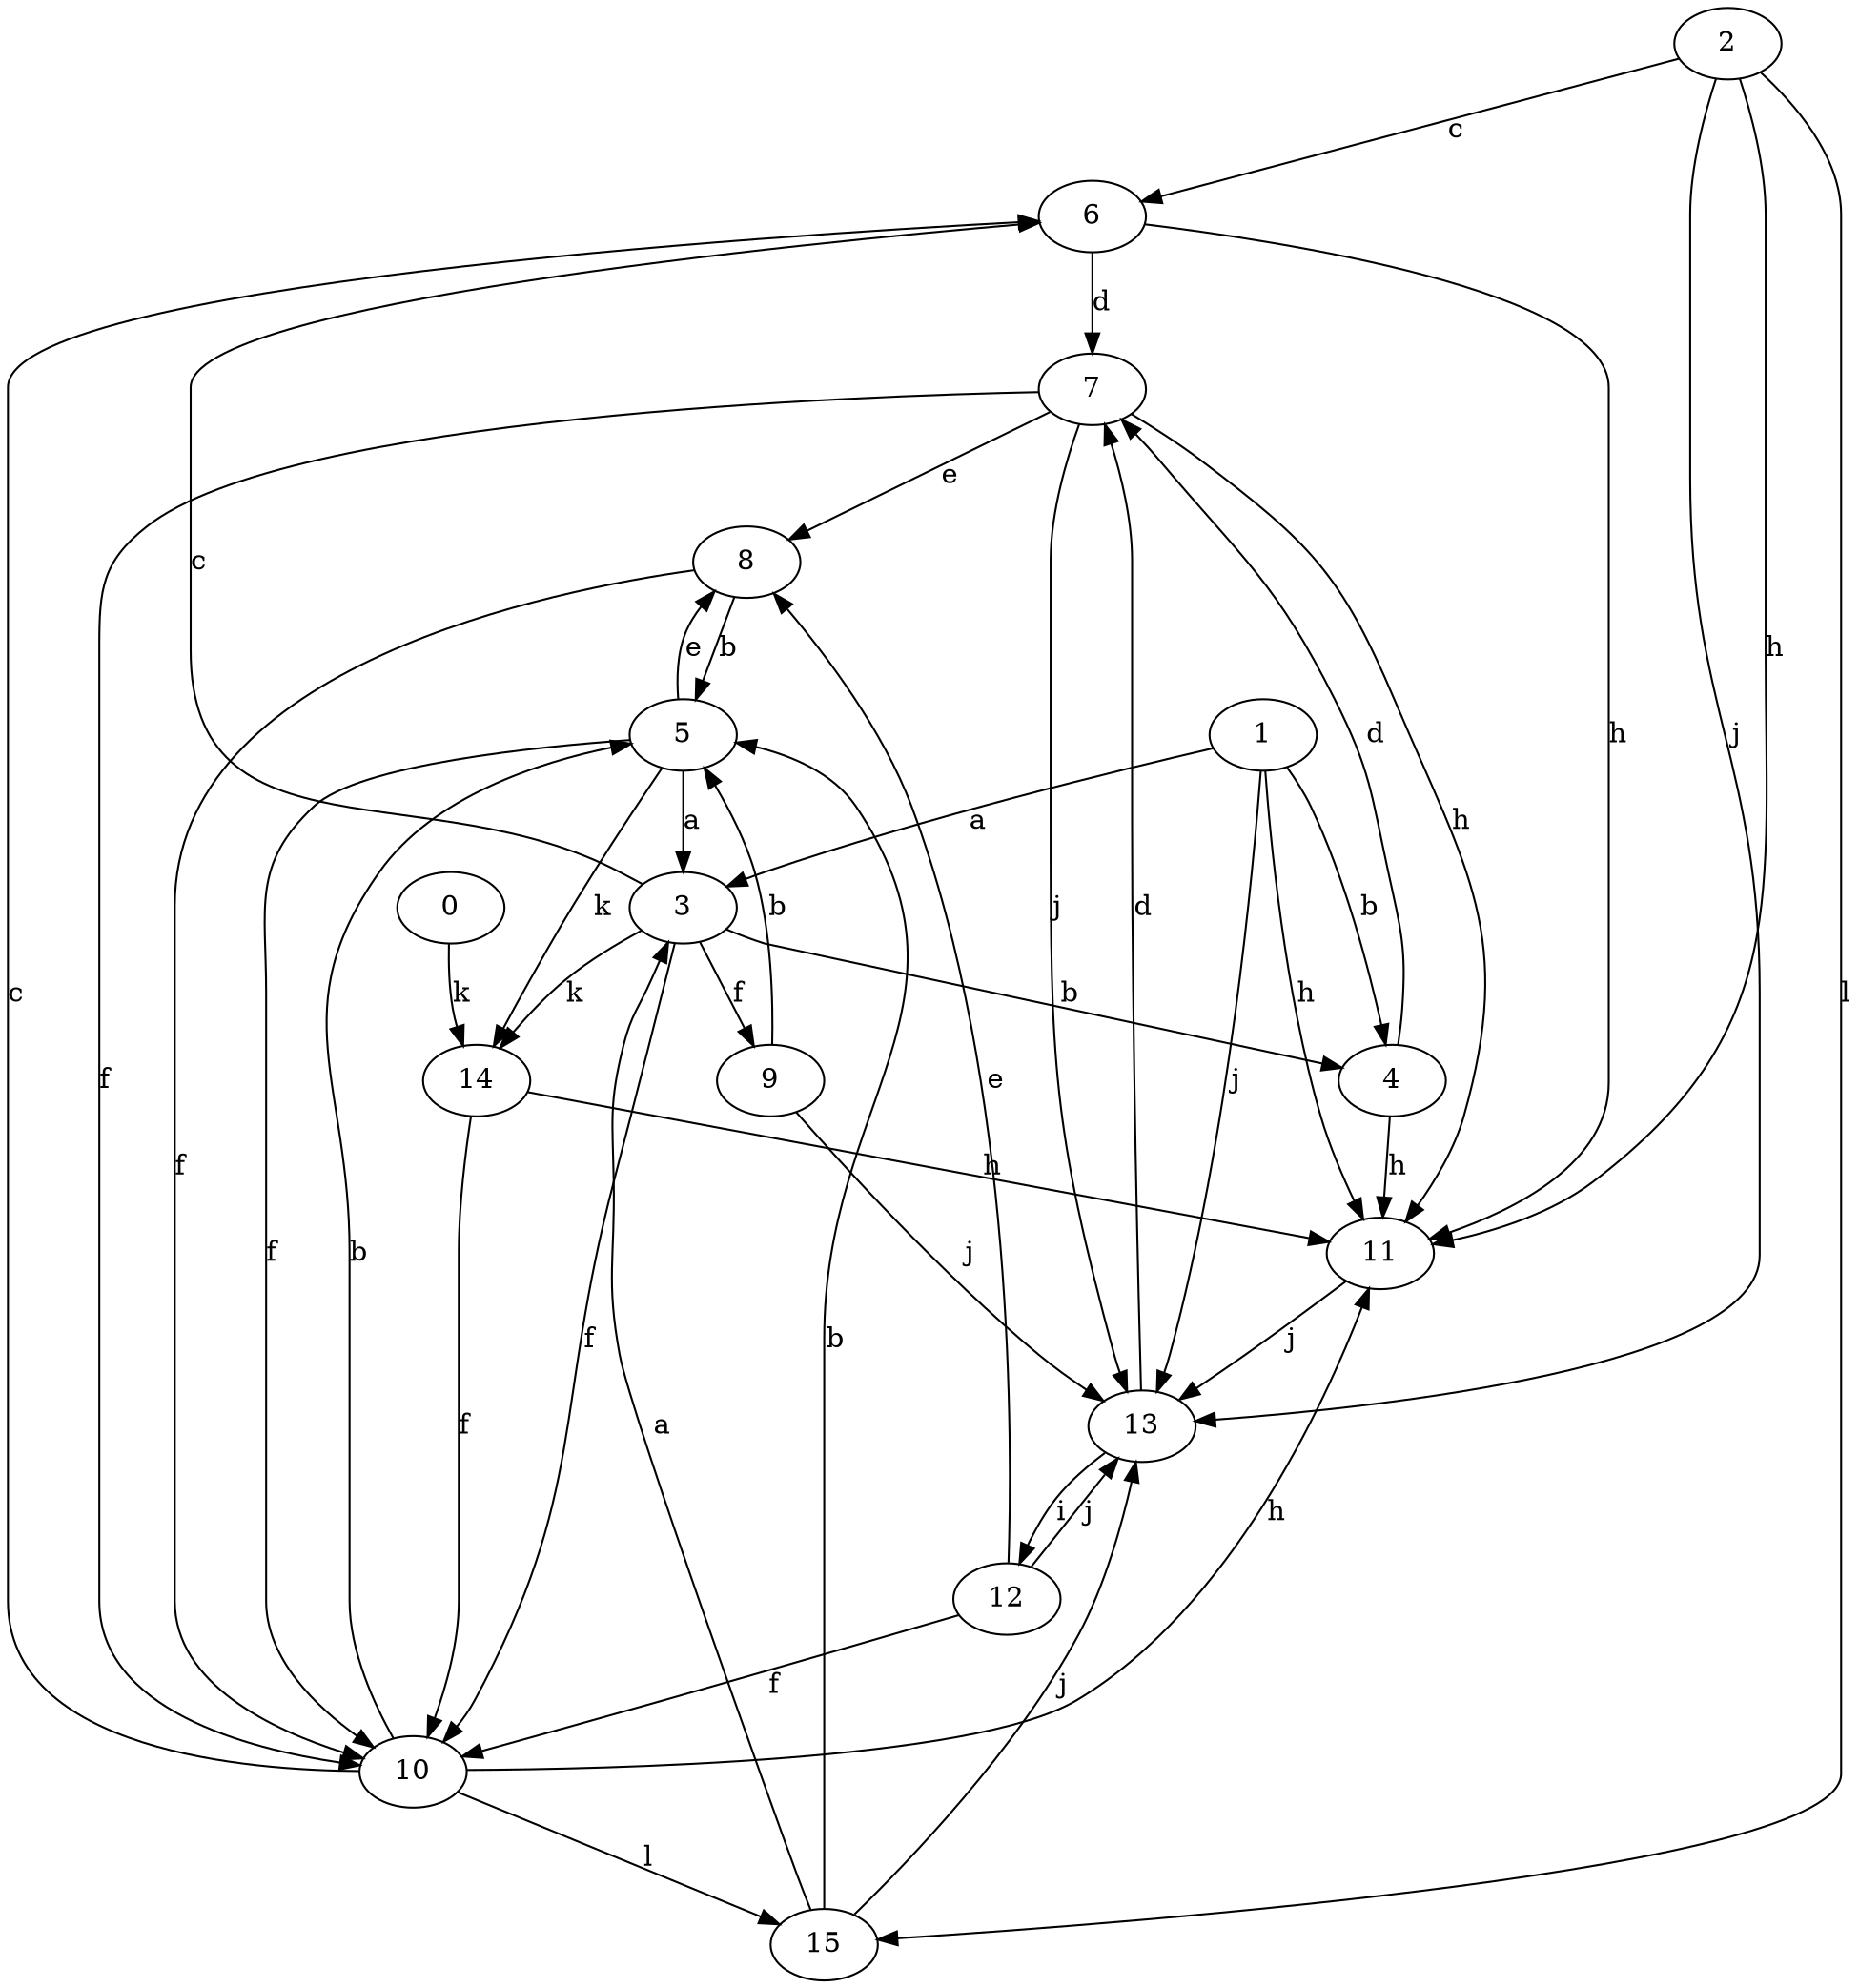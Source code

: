 strict digraph  {
2;
3;
4;
5;
6;
7;
8;
9;
0;
10;
11;
12;
1;
13;
14;
15;
2 -> 6  [label=c];
2 -> 11  [label=h];
2 -> 13  [label=j];
2 -> 15  [label=l];
3 -> 4  [label=b];
3 -> 6  [label=c];
3 -> 9  [label=f];
3 -> 10  [label=f];
3 -> 14  [label=k];
4 -> 7  [label=d];
4 -> 11  [label=h];
5 -> 3  [label=a];
5 -> 8  [label=e];
5 -> 10  [label=f];
5 -> 14  [label=k];
6 -> 7  [label=d];
6 -> 11  [label=h];
7 -> 8  [label=e];
7 -> 10  [label=f];
7 -> 11  [label=h];
7 -> 13  [label=j];
8 -> 5  [label=b];
8 -> 10  [label=f];
9 -> 5  [label=b];
9 -> 13  [label=j];
0 -> 14  [label=k];
10 -> 5  [label=b];
10 -> 6  [label=c];
10 -> 11  [label=h];
10 -> 15  [label=l];
11 -> 13  [label=j];
12 -> 8  [label=e];
12 -> 10  [label=f];
12 -> 13  [label=j];
1 -> 3  [label=a];
1 -> 4  [label=b];
1 -> 11  [label=h];
1 -> 13  [label=j];
13 -> 7  [label=d];
13 -> 12  [label=i];
14 -> 10  [label=f];
14 -> 11  [label=h];
15 -> 3  [label=a];
15 -> 5  [label=b];
15 -> 13  [label=j];
}
